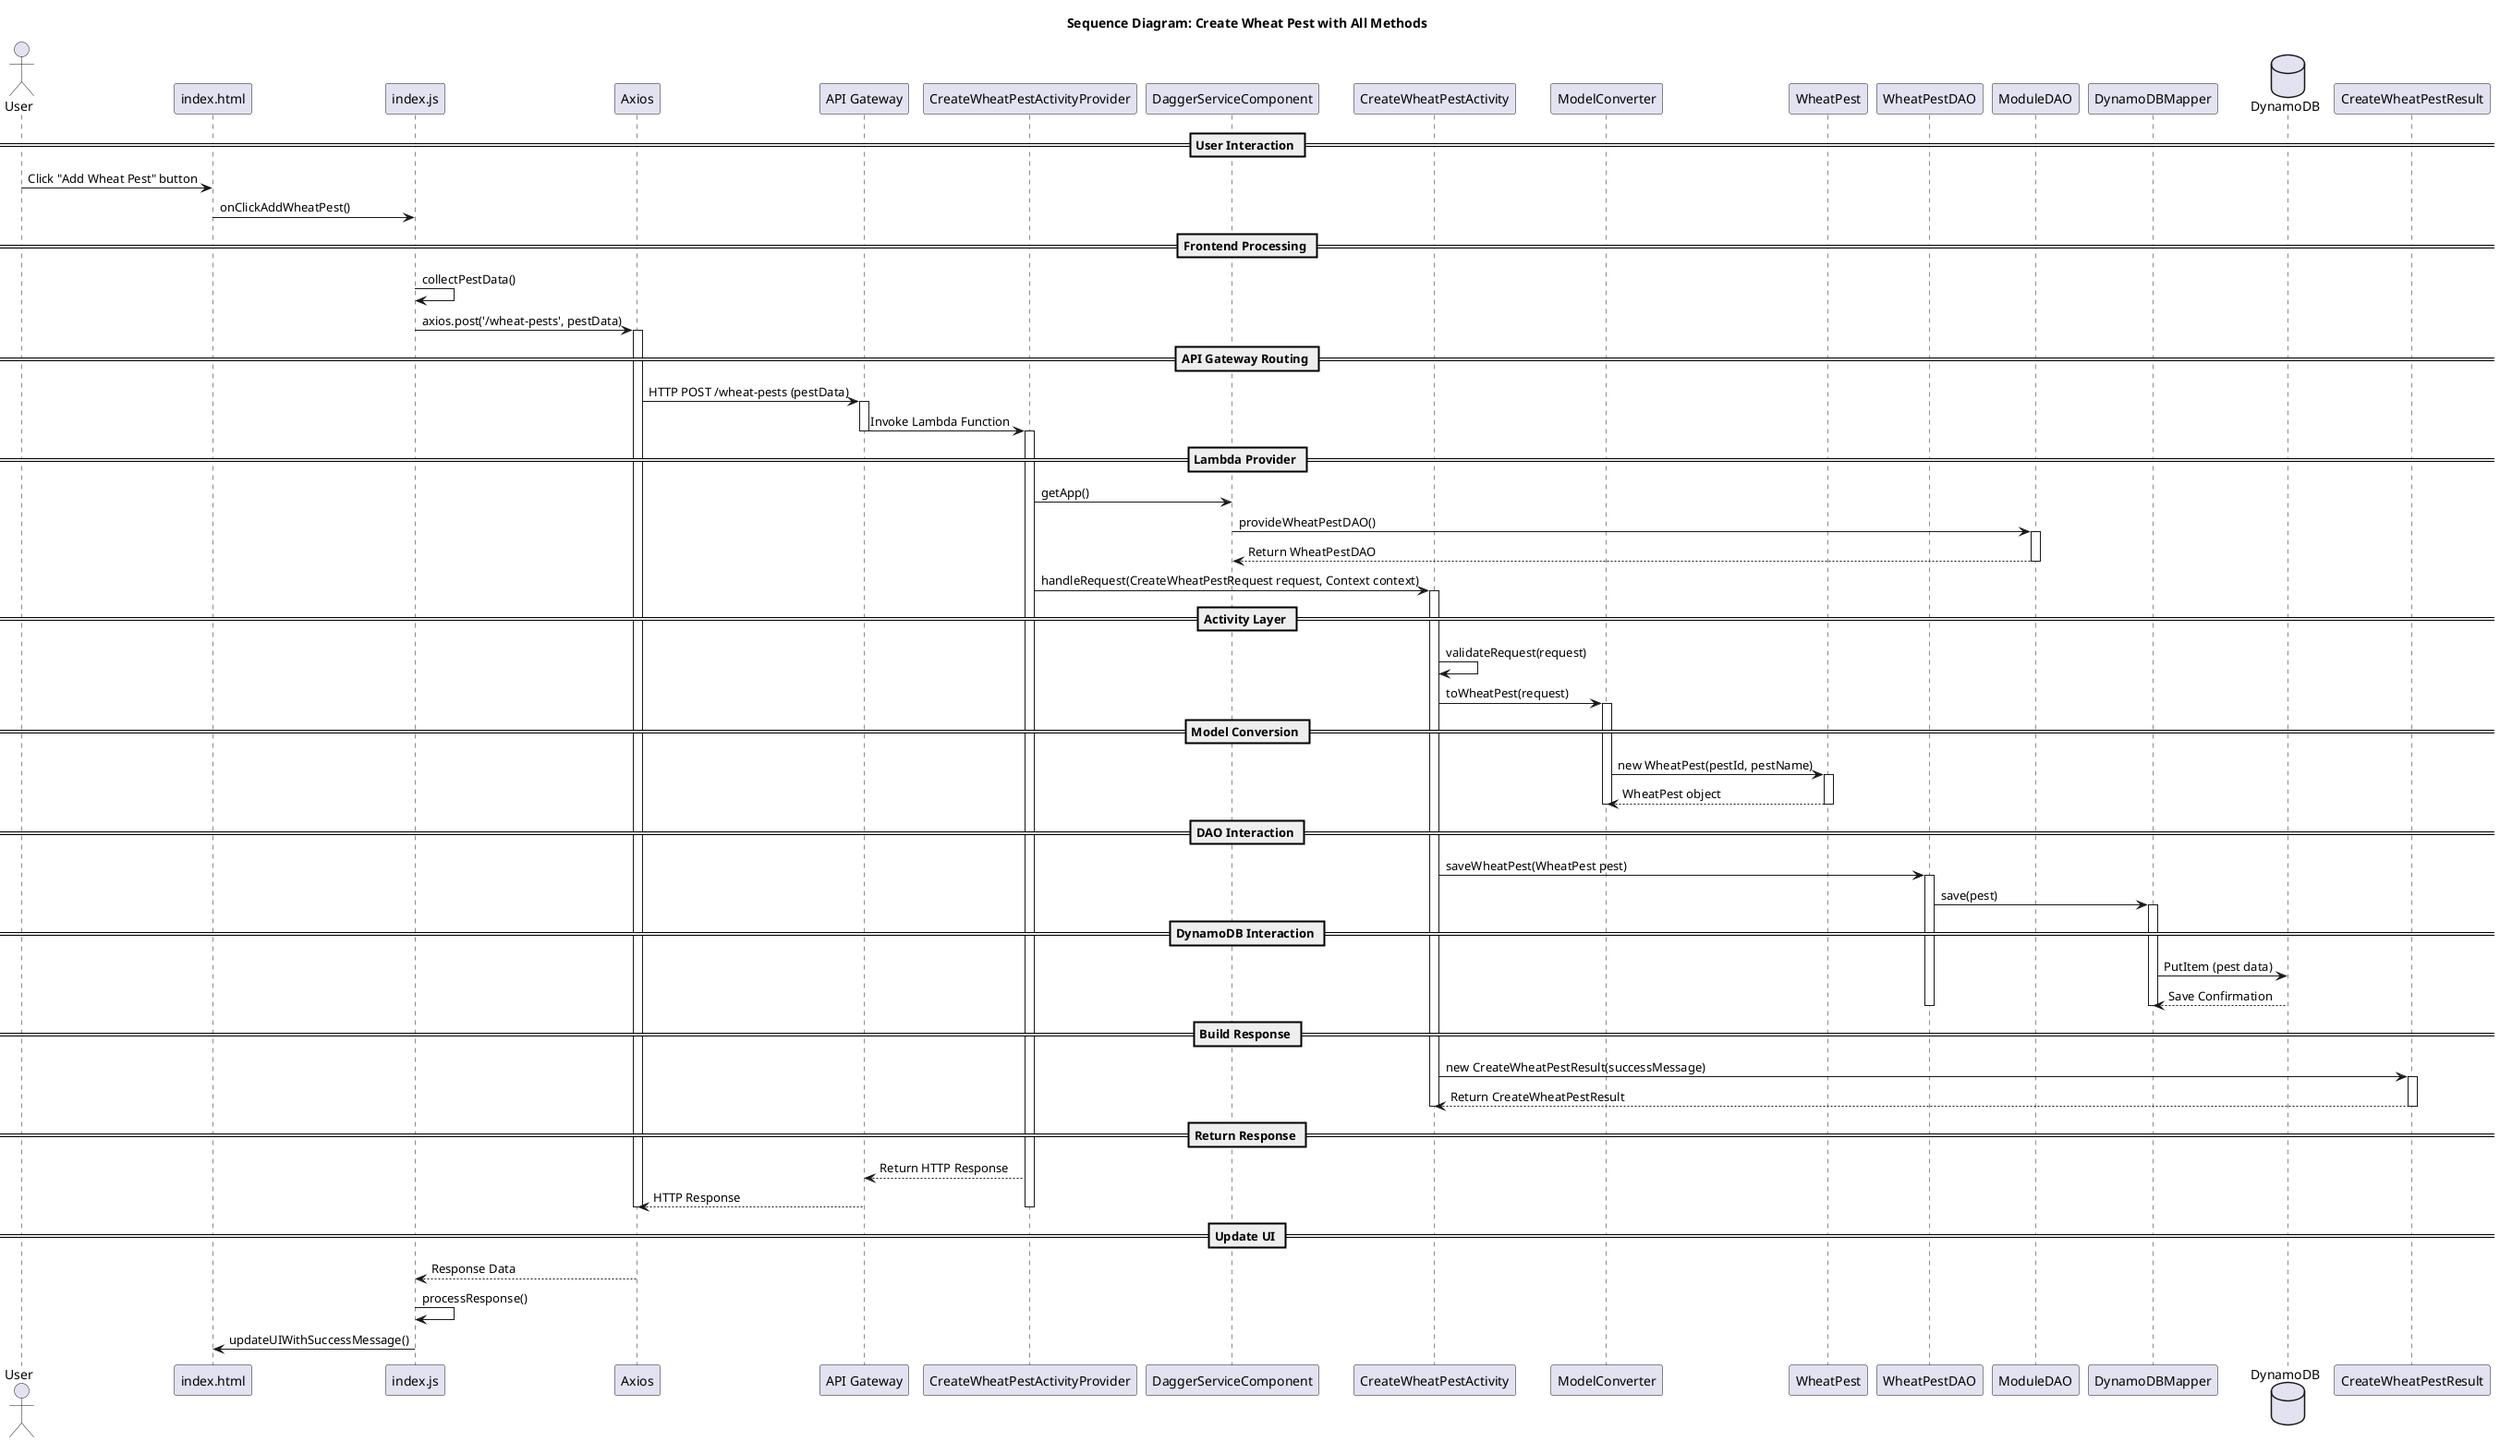 @startuml
title Sequence Diagram: Create Wheat Pest with All Methods

actor "User" as user

participant "index.html" as html
participant "index.js" as js
participant "Axios" as axios
participant "API Gateway" as apiGateway
participant "CreateWheatPestActivityProvider" as createWheatProvider
participant "DaggerServiceComponent" as daggerComponent
participant "CreateWheatPestActivity" as createWheatActivity
participant "ModelConverter" as modelConverter
participant "WheatPest" as wheatPest
participant "WheatPestDAO" as wheatDAO
participant "ModuleDAO" as moduleDAO
participant "DynamoDBMapper" as dynamoDBMapper
database "DynamoDB" as dynamoDB
participant "CreateWheatPestResult" as createWheatPestResult

== User Interaction ==
user -> html: Click "Add Wheat Pest" button
html -> js: onClickAddWheatPest()

== Frontend Processing ==
js -> js: collectPestData()
js -> axios: axios.post('/wheat-pests', pestData)
activate axios

== API Gateway Routing ==
axios -> apiGateway: HTTP POST /wheat-pests (pestData)
activate apiGateway
apiGateway -> createWheatProvider: Invoke Lambda Function
deactivate apiGateway

== Lambda Provider ==
activate createWheatProvider
createWheatProvider -> daggerComponent: getApp()
daggerComponent -> moduleDAO: provideWheatPestDAO()
activate moduleDAO
moduleDAO --> daggerComponent: Return WheatPestDAO
deactivate moduleDAO

createWheatProvider -> createWheatActivity: handleRequest(CreateWheatPestRequest request, Context context)
activate createWheatActivity

== Activity Layer ==
createWheatActivity -> createWheatActivity: validateRequest(request)
createWheatActivity -> modelConverter: toWheatPest(request)
activate modelConverter

== Model Conversion ==
modelConverter -> wheatPest: new WheatPest(pestId, pestName)
activate wheatPest
wheatPest --> modelConverter: WheatPest object
deactivate wheatPest
deactivate modelConverter

== DAO Interaction ==
createWheatActivity -> wheatDAO: saveWheatPest(WheatPest pest)
activate wheatDAO
wheatDAO -> dynamoDBMapper: save(pest)
activate dynamoDBMapper

== DynamoDB Interaction ==
dynamoDBMapper -> dynamoDB: PutItem (pest data)
dynamoDB --> dynamoDBMapper: Save Confirmation
deactivate dynamoDBMapper
deactivate wheatDAO

== Build Response ==
createWheatActivity -> createWheatPestResult: new CreateWheatPestResult(successMessage)
activate createWheatPestResult
createWheatPestResult --> createWheatActivity: Return CreateWheatPestResult
deactivate createWheatPestResult
deactivate createWheatActivity

== Return Response ==
createWheatProvider --> apiGateway: Return HTTP Response
apiGateway --> axios: HTTP Response
deactivate createWheatProvider
deactivate axios

== Update UI ==
axios --> js: Response Data
js -> js: processResponse()
js -> html: updateUIWithSuccessMessage()

@enduml
